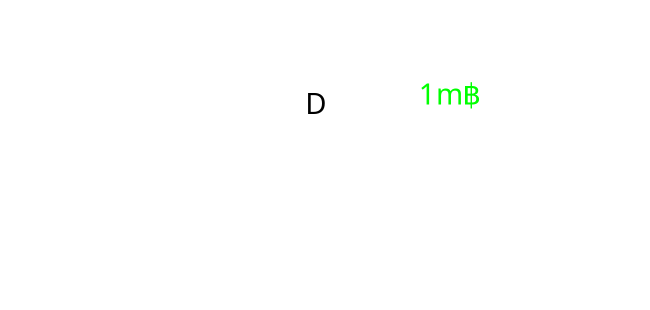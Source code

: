 digraph G  {
  graph [bgcolor=transparent]
  rankdir=LR;
  B -> A [label="1m฿",constraint=false,fontname="ubuntu",fontcolor=white,color=white];
  A [fontname="ubuntu",fontcolor=white,color=white];
  B [fontname="ubuntu",fontcolor=white,color=white];
  C [fontname="ubuntu",fontcolor=white,color=white];
  D [fontname="ubuntu",fontcolor=black,color=white,style=filled,fillcolor=white];
  E [fontname="ubuntu",fontcolor=white,color=white];
  A -> D [label="5m฿",fontname="ubuntu",fontcolor=white,color=white];
  A -> C [label="5m฿",fontname="ubuntu",fontcolor=white,color=white];
  C -> B [label="3m฿",fontname="ubuntu",fontcolor=white,color=white];
  C -> E [label="10m฿",fontname="ubuntu",fontcolor=white,color=white];
  D -> B [label="1m฿",fontname="ubuntu",fontcolor=green,color=white];
  D -> C [label="4m฿",fontname="ubuntu",fontcolor=white,color=white];
  {D C rank=same}
}
